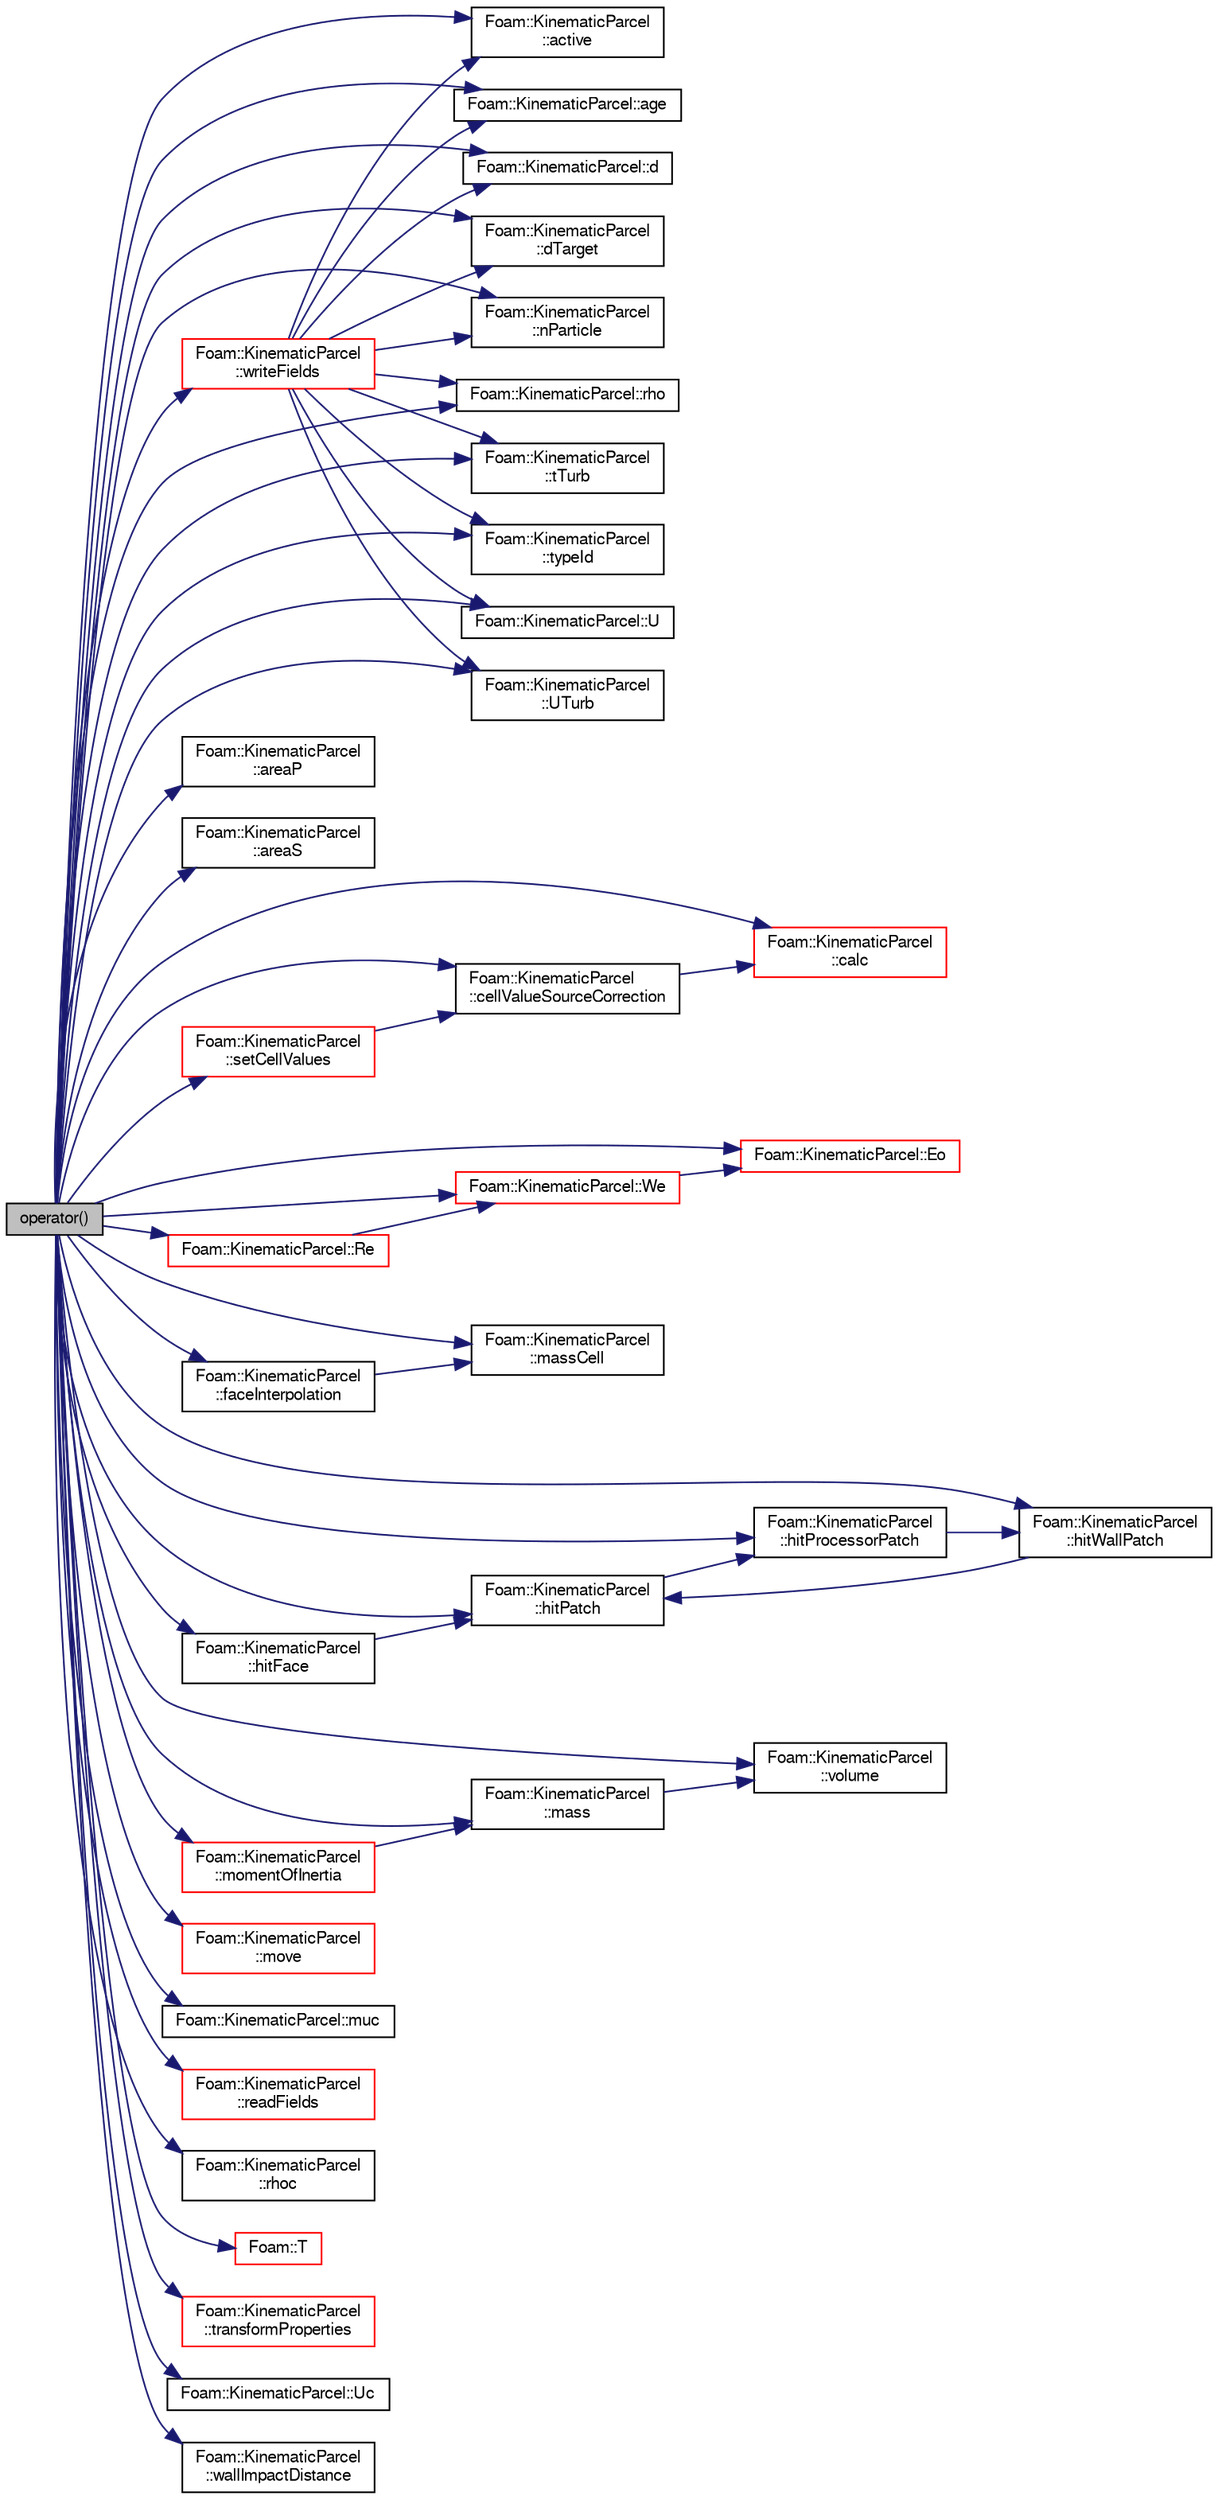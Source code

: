 digraph "operator()"
{
  bgcolor="transparent";
  edge [fontname="FreeSans",fontsize="10",labelfontname="FreeSans",labelfontsize="10"];
  node [fontname="FreeSans",fontsize="10",shape=record];
  rankdir="LR";
  Node2 [label="operator()",height=0.2,width=0.4,color="black", fillcolor="grey75", style="filled", fontcolor="black"];
  Node2 -> Node3 [color="midnightblue",fontsize="10",style="solid",fontname="FreeSans"];
  Node3 [label="Foam::KinematicParcel\l::active",height=0.2,width=0.4,color="black",URL="$a23878.html#ad9735e23cb0888fb98e1c5893aecff7e",tooltip="Return const access to active flag. "];
  Node2 -> Node4 [color="midnightblue",fontsize="10",style="solid",fontname="FreeSans"];
  Node4 [label="Foam::KinematicParcel::age",height=0.2,width=0.4,color="black",URL="$a23878.html#ae6fcaa64fadc748a9ae543766d25f876",tooltip="Return const access to the age. "];
  Node2 -> Node5 [color="midnightblue",fontsize="10",style="solid",fontname="FreeSans"];
  Node5 [label="Foam::KinematicParcel\l::areaP",height=0.2,width=0.4,color="black",URL="$a23878.html#a917133ec0b45ba5f2a650afa0789f6e2",tooltip="Particle projected area. "];
  Node2 -> Node6 [color="midnightblue",fontsize="10",style="solid",fontname="FreeSans"];
  Node6 [label="Foam::KinematicParcel\l::areaS",height=0.2,width=0.4,color="black",URL="$a23878.html#abe5303df3cae17422fcfef1f59d520b6",tooltip="Particle surface area. "];
  Node2 -> Node7 [color="midnightblue",fontsize="10",style="solid",fontname="FreeSans"];
  Node7 [label="Foam::KinematicParcel\l::calc",height=0.2,width=0.4,color="red",URL="$a23878.html#a1c2aa9de8e2381d1a7be78bd687fd255",tooltip="Update parcel properties over the time interval. "];
  Node2 -> Node13 [color="midnightblue",fontsize="10",style="solid",fontname="FreeSans"];
  Node13 [label="Foam::KinematicParcel\l::cellValueSourceCorrection",height=0.2,width=0.4,color="black",URL="$a23878.html#a12514aea0fca411ec9a08597bd2e709d",tooltip="Correct cell values using latest transfer information. "];
  Node13 -> Node7 [color="midnightblue",fontsize="10",style="solid",fontname="FreeSans"];
  Node2 -> Node14 [color="midnightblue",fontsize="10",style="solid",fontname="FreeSans"];
  Node14 [label="Foam::KinematicParcel::d",height=0.2,width=0.4,color="black",URL="$a23878.html#a4021481c538e4f3a8507462ec520c077",tooltip="Return const access to diameter. "];
  Node2 -> Node15 [color="midnightblue",fontsize="10",style="solid",fontname="FreeSans"];
  Node15 [label="Foam::KinematicParcel\l::dTarget",height=0.2,width=0.4,color="black",URL="$a23878.html#a7edf73a0db4f7f1bf6f7286d5292a6e9",tooltip="Return const access to target diameter. "];
  Node2 -> Node16 [color="midnightblue",fontsize="10",style="solid",fontname="FreeSans"];
  Node16 [label="Foam::KinematicParcel::Eo",height=0.2,width=0.4,color="red",URL="$a23878.html#a88370cf300142488065325fdf3366071",tooltip="Eotvos number. "];
  Node2 -> Node22 [color="midnightblue",fontsize="10",style="solid",fontname="FreeSans"];
  Node22 [label="Foam::KinematicParcel\l::faceInterpolation",height=0.2,width=0.4,color="black",URL="$a23878.html#ad00dcf73a62f0c850b361f01bcd366db",tooltip="Return the index of the face used in the interpolation routine. "];
  Node22 -> Node23 [color="midnightblue",fontsize="10",style="solid",fontname="FreeSans"];
  Node23 [label="Foam::KinematicParcel\l::massCell",height=0.2,width=0.4,color="black",URL="$a23878.html#ad188eb4a122bcbf0cda24a464aefdd86",tooltip="Cell owner mass. "];
  Node2 -> Node24 [color="midnightblue",fontsize="10",style="solid",fontname="FreeSans"];
  Node24 [label="Foam::KinematicParcel\l::hitFace",height=0.2,width=0.4,color="black",URL="$a23878.html#a614a8a1ce70bc188ccb9209dec34aaf6",tooltip="Overridable function to handle the particle hitting a face. "];
  Node24 -> Node25 [color="midnightblue",fontsize="10",style="solid",fontname="FreeSans"];
  Node25 [label="Foam::KinematicParcel\l::hitPatch",height=0.2,width=0.4,color="black",URL="$a23878.html#acc05f3932a250a041736b4d4693e6755",tooltip="Overridable function to handle the particle hitting a patch. "];
  Node25 -> Node26 [color="midnightblue",fontsize="10",style="solid",fontname="FreeSans"];
  Node26 [label="Foam::KinematicParcel\l::hitProcessorPatch",height=0.2,width=0.4,color="black",URL="$a23878.html#a33af816e273d479bfd906734e58ce6a0",tooltip="Overridable function to handle the particle hitting a. "];
  Node26 -> Node27 [color="midnightblue",fontsize="10",style="solid",fontname="FreeSans"];
  Node27 [label="Foam::KinematicParcel\l::hitWallPatch",height=0.2,width=0.4,color="black",URL="$a23878.html#a2f016956a18640904586b7df825867c8",tooltip="Overridable function to handle the particle hitting a wallPatch. "];
  Node27 -> Node25 [color="midnightblue",fontsize="10",style="solid",fontname="FreeSans"];
  Node2 -> Node25 [color="midnightblue",fontsize="10",style="solid",fontname="FreeSans"];
  Node2 -> Node26 [color="midnightblue",fontsize="10",style="solid",fontname="FreeSans"];
  Node2 -> Node27 [color="midnightblue",fontsize="10",style="solid",fontname="FreeSans"];
  Node2 -> Node28 [color="midnightblue",fontsize="10",style="solid",fontname="FreeSans"];
  Node28 [label="Foam::KinematicParcel\l::mass",height=0.2,width=0.4,color="black",URL="$a23878.html#a944f0a8184cc9f5f92ce6329bdcc7108",tooltip="Particle mass. "];
  Node28 -> Node29 [color="midnightblue",fontsize="10",style="solid",fontname="FreeSans"];
  Node29 [label="Foam::KinematicParcel\l::volume",height=0.2,width=0.4,color="black",URL="$a23878.html#a5dbe6db3402feec9b313a7132237ec6e",tooltip="Particle volume. "];
  Node2 -> Node23 [color="midnightblue",fontsize="10",style="solid",fontname="FreeSans"];
  Node2 -> Node30 [color="midnightblue",fontsize="10",style="solid",fontname="FreeSans"];
  Node30 [label="Foam::KinematicParcel\l::momentOfInertia",height=0.2,width=0.4,color="red",URL="$a23878.html#a16f37db94092a57394fe63ff735b2dcf",tooltip="Particle moment of inertia around diameter axis. "];
  Node30 -> Node28 [color="midnightblue",fontsize="10",style="solid",fontname="FreeSans"];
  Node2 -> Node31 [color="midnightblue",fontsize="10",style="solid",fontname="FreeSans"];
  Node31 [label="Foam::KinematicParcel\l::move",height=0.2,width=0.4,color="red",URL="$a23878.html#a11bc6dce932dcca261959dab510eca54",tooltip="Move the parcel. "];
  Node2 -> Node184 [color="midnightblue",fontsize="10",style="solid",fontname="FreeSans"];
  Node184 [label="Foam::KinematicParcel::muc",height=0.2,width=0.4,color="black",URL="$a23878.html#a343c09db2d5f0696a594eaea6511726a",tooltip="Return const access to carrier viscosity [Pa.s]. "];
  Node2 -> Node185 [color="midnightblue",fontsize="10",style="solid",fontname="FreeSans"];
  Node185 [label="Foam::KinematicParcel\l::nParticle",height=0.2,width=0.4,color="black",URL="$a23878.html#a646682144fb238d80a425aa5b0bc0835",tooltip="Return const access to number of particles. "];
  Node2 -> Node186 [color="midnightblue",fontsize="10",style="solid",fontname="FreeSans"];
  Node186 [label="Foam::KinematicParcel::Re",height=0.2,width=0.4,color="red",URL="$a23878.html#a925550cfc9f513ba083932191832bea5",tooltip="Reynolds number. "];
  Node186 -> Node187 [color="midnightblue",fontsize="10",style="solid",fontname="FreeSans"];
  Node187 [label="Foam::KinematicParcel::We",height=0.2,width=0.4,color="red",URL="$a23878.html#aea3eaf1e9e7a49be8ba3b680d92290bc",tooltip="Weber number. "];
  Node187 -> Node16 [color="midnightblue",fontsize="10",style="solid",fontname="FreeSans"];
  Node2 -> Node189 [color="midnightblue",fontsize="10",style="solid",fontname="FreeSans"];
  Node189 [label="Foam::KinematicParcel\l::readFields",height=0.2,width=0.4,color="red",URL="$a23878.html#ae1118a08fed2fe58c47d9142f0f131af",tooltip="Read. "];
  Node2 -> Node194 [color="midnightblue",fontsize="10",style="solid",fontname="FreeSans"];
  Node194 [label="Foam::KinematicParcel::rho",height=0.2,width=0.4,color="black",URL="$a23878.html#a92b5c020a533d9f974e6ddc84050be6c",tooltip="Return const access to density. "];
  Node2 -> Node195 [color="midnightblue",fontsize="10",style="solid",fontname="FreeSans"];
  Node195 [label="Foam::KinematicParcel\l::rhoc",height=0.2,width=0.4,color="black",URL="$a23878.html#a58a3242e4cbde841407ff4ba6f8e15da",tooltip="Return const access to carrier density [kg/m3]. "];
  Node2 -> Node196 [color="midnightblue",fontsize="10",style="solid",fontname="FreeSans"];
  Node196 [label="Foam::KinematicParcel\l::setCellValues",height=0.2,width=0.4,color="red",URL="$a23878.html#a41280fa67cfd5c60a05387baa00989df",tooltip="Set cell values. "];
  Node196 -> Node13 [color="midnightblue",fontsize="10",style="solid",fontname="FreeSans"];
  Node2 -> Node132 [color="midnightblue",fontsize="10",style="solid",fontname="FreeSans"];
  Node132 [label="Foam::T",height=0.2,width=0.4,color="red",URL="$a21124.html#ae57fda0abb14bb0944947c463c6e09d4"];
  Node2 -> Node197 [color="midnightblue",fontsize="10",style="solid",fontname="FreeSans"];
  Node197 [label="Foam::KinematicParcel\l::transformProperties",height=0.2,width=0.4,color="red",URL="$a23878.html#a021e6438cfdab7a29053eb812cda8ea3",tooltip="Transform the physical properties of the particle. "];
  Node2 -> Node199 [color="midnightblue",fontsize="10",style="solid",fontname="FreeSans"];
  Node199 [label="Foam::KinematicParcel\l::tTurb",height=0.2,width=0.4,color="black",URL="$a23878.html#a1c07afe3347824569598ad07d83aaedc",tooltip="Return const access to time spent in turbulent eddy. "];
  Node2 -> Node200 [color="midnightblue",fontsize="10",style="solid",fontname="FreeSans"];
  Node200 [label="Foam::KinematicParcel\l::typeId",height=0.2,width=0.4,color="black",URL="$a23878.html#a11519c8ac9e5873ad6ba4ad97a064c6a",tooltip="Return const access to type id. "];
  Node2 -> Node201 [color="midnightblue",fontsize="10",style="solid",fontname="FreeSans"];
  Node201 [label="Foam::KinematicParcel::U",height=0.2,width=0.4,color="black",URL="$a23878.html#a2da97b6a54ebcce689188d39a79ded21",tooltip="Return const access to velocity. "];
  Node2 -> Node202 [color="midnightblue",fontsize="10",style="solid",fontname="FreeSans"];
  Node202 [label="Foam::KinematicParcel::Uc",height=0.2,width=0.4,color="black",URL="$a23878.html#a146cb8a6f38a32924252243c9dfadadb",tooltip="Return const access to carrier velocity [m/s]. "];
  Node2 -> Node203 [color="midnightblue",fontsize="10",style="solid",fontname="FreeSans"];
  Node203 [label="Foam::KinematicParcel\l::UTurb",height=0.2,width=0.4,color="black",URL="$a23878.html#aed1b10e2c63aefb332fc6361e85a9cee",tooltip="Return const access to turbulent velocity fluctuation. "];
  Node2 -> Node29 [color="midnightblue",fontsize="10",style="solid",fontname="FreeSans"];
  Node2 -> Node204 [color="midnightblue",fontsize="10",style="solid",fontname="FreeSans"];
  Node204 [label="Foam::KinematicParcel\l::wallImpactDistance",height=0.2,width=0.4,color="black",URL="$a23878.html#ac5056b7935987d250b180043ff9665fc",tooltip="The nearest distance to a wall that the particle can be. "];
  Node2 -> Node187 [color="midnightblue",fontsize="10",style="solid",fontname="FreeSans"];
  Node2 -> Node205 [color="midnightblue",fontsize="10",style="solid",fontname="FreeSans"];
  Node205 [label="Foam::KinematicParcel\l::writeFields",height=0.2,width=0.4,color="red",URL="$a23878.html#a906eddb9c2a5710c531a5a57276cc18e",tooltip="Write. "];
  Node205 -> Node3 [color="midnightblue",fontsize="10",style="solid",fontname="FreeSans"];
  Node205 -> Node4 [color="midnightblue",fontsize="10",style="solid",fontname="FreeSans"];
  Node205 -> Node14 [color="midnightblue",fontsize="10",style="solid",fontname="FreeSans"];
  Node205 -> Node15 [color="midnightblue",fontsize="10",style="solid",fontname="FreeSans"];
  Node205 -> Node185 [color="midnightblue",fontsize="10",style="solid",fontname="FreeSans"];
  Node205 -> Node194 [color="midnightblue",fontsize="10",style="solid",fontname="FreeSans"];
  Node205 -> Node199 [color="midnightblue",fontsize="10",style="solid",fontname="FreeSans"];
  Node205 -> Node200 [color="midnightblue",fontsize="10",style="solid",fontname="FreeSans"];
  Node205 -> Node201 [color="midnightblue",fontsize="10",style="solid",fontname="FreeSans"];
  Node205 -> Node203 [color="midnightblue",fontsize="10",style="solid",fontname="FreeSans"];
}
